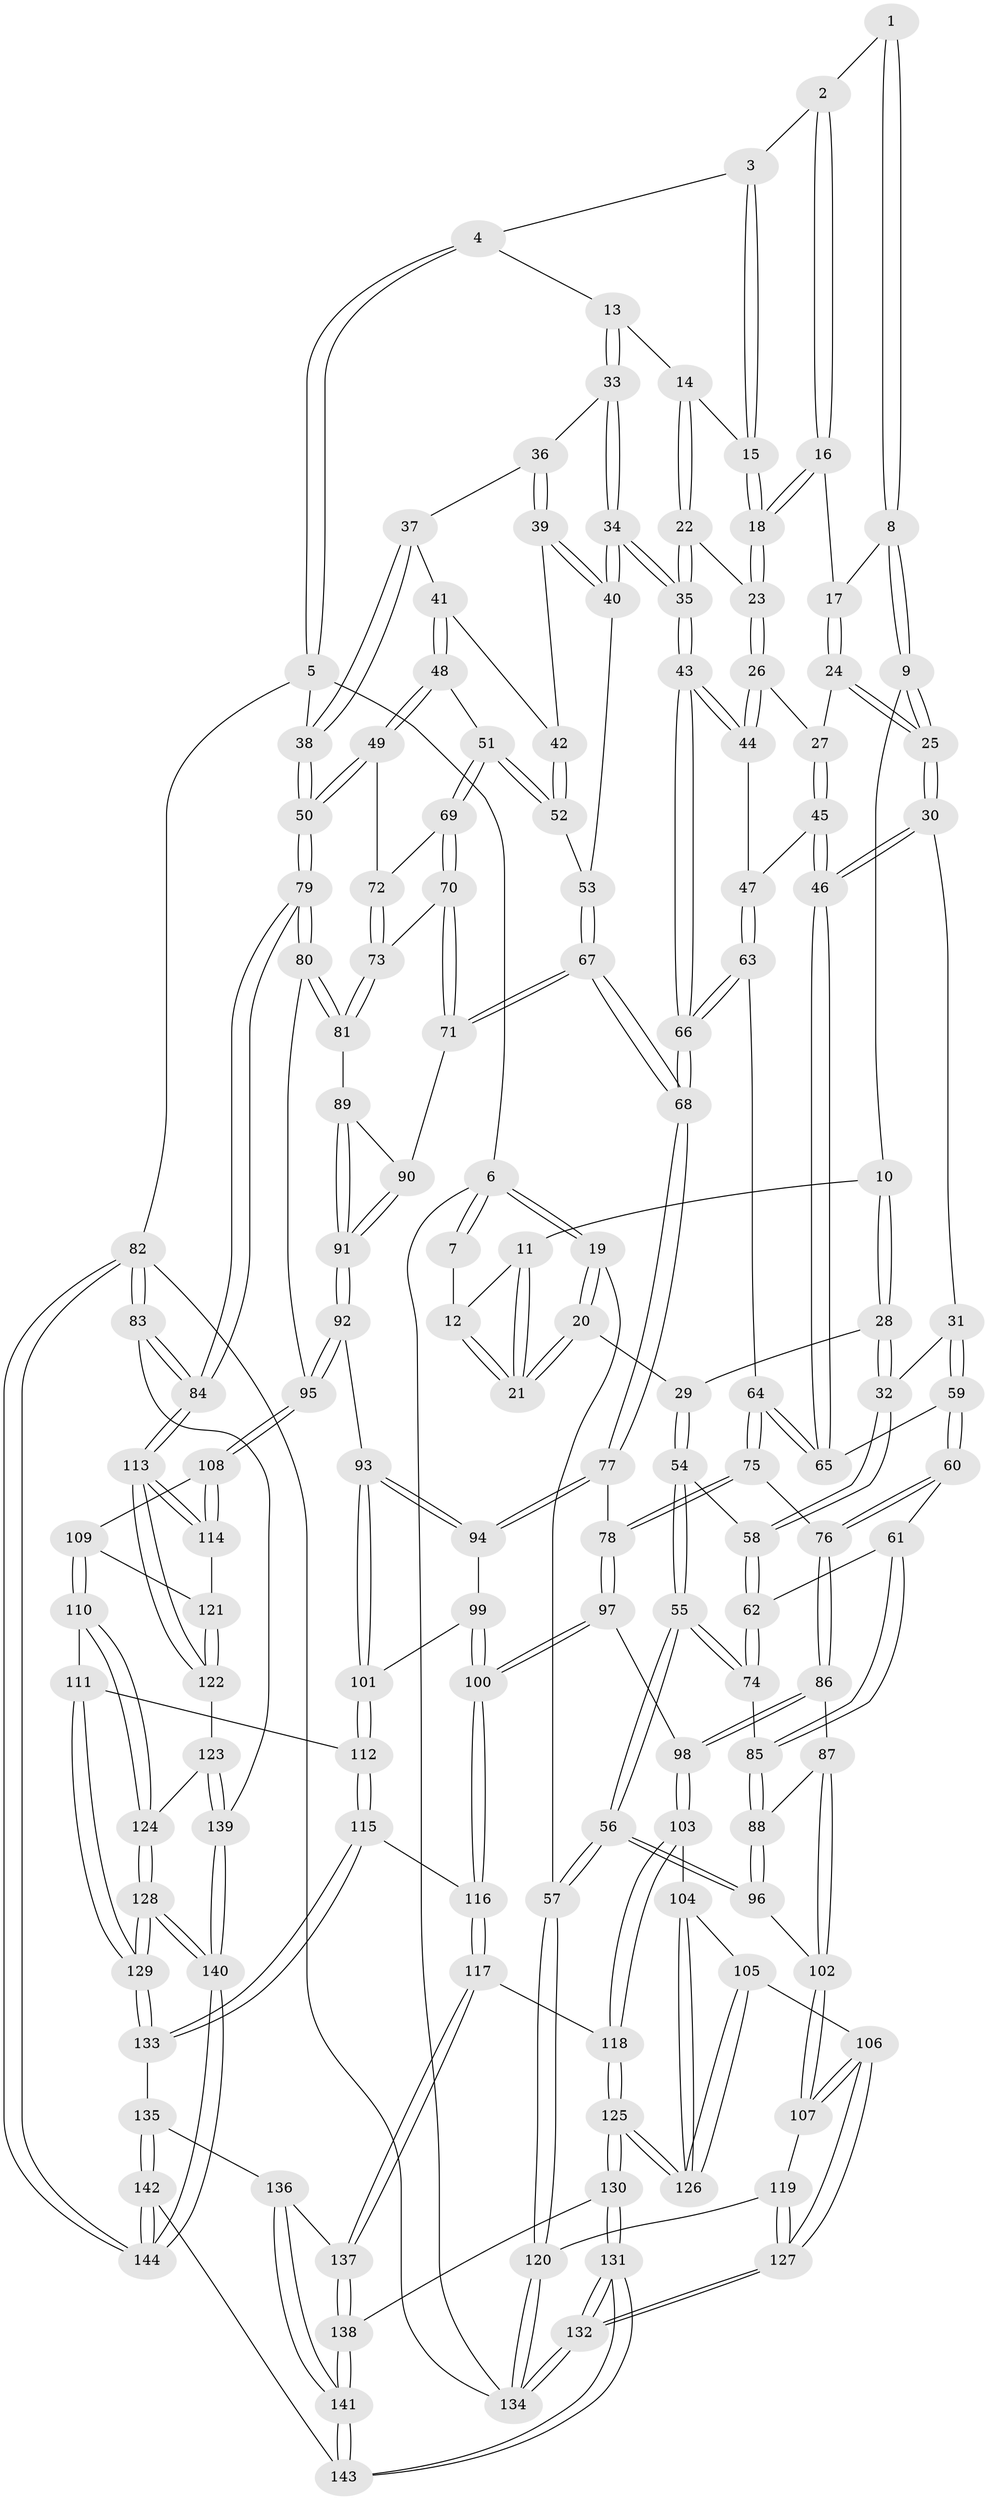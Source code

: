 // coarse degree distribution, {3: 0.03, 4: 0.25, 2: 0.03, 5: 0.52, 8: 0.02, 6: 0.1, 7: 0.05}
// Generated by graph-tools (version 1.1) at 2025/05/03/04/25 22:05:29]
// undirected, 144 vertices, 357 edges
graph export_dot {
graph [start="1"]
  node [color=gray90,style=filled];
  1 [pos="+0.2584450002209971+0"];
  2 [pos="+0.5067987591387081+0"];
  3 [pos="+0.5934992655966826+0"];
  4 [pos="+0.6428886083703794+0"];
  5 [pos="+1+0"];
  6 [pos="+0+0"];
  7 [pos="+0.15933374766716824+0"];
  8 [pos="+0.2716183609269782+0"];
  9 [pos="+0.22590638614677389+0.13038639976907998"];
  10 [pos="+0.2102694093471251+0.13399769649455084"];
  11 [pos="+0.16399657629698425+0.11002637596301938"];
  12 [pos="+0.12269736898720092+0"];
  13 [pos="+0.729163797169908+0.12811460032735303"];
  14 [pos="+0.7034311614947107+0.12225284734974354"];
  15 [pos="+0.6251064735124949+0.04520170006026087"];
  16 [pos="+0.46871805463558464+0.07632177800315051"];
  17 [pos="+0.36409268825901087+0.11961452533753816"];
  18 [pos="+0.5382318043629754+0.163208459739032"];
  19 [pos="+0+0.13802776505788233"];
  20 [pos="+0+0.17989113951181537"];
  21 [pos="+0.039835494487782834+0.13364398486009532"];
  22 [pos="+0.5682820077066693+0.18501019026138715"];
  23 [pos="+0.5391628190798589+0.16683561726347226"];
  24 [pos="+0.33562200105396633+0.16772862341320713"];
  25 [pos="+0.3198458320734968+0.17830547503079763"];
  26 [pos="+0.48206130969356414+0.2165424550559763"];
  27 [pos="+0.4598536868718494+0.2188940698954733"];
  28 [pos="+0.13446097574957405+0.252614983810516"];
  29 [pos="+0.05257974788883641+0.23492213097190942"];
  30 [pos="+0.3061032207591159+0.27025925880789475"];
  31 [pos="+0.18355771099155832+0.272328982114763"];
  32 [pos="+0.14289374741159122+0.26147773411129205"];
  33 [pos="+0.7333953393686894+0.1298668200848273"];
  34 [pos="+0.6736188516140559+0.2844666513799495"];
  35 [pos="+0.6448498843912687+0.3063128539776641"];
  36 [pos="+0.7916885956320633+0.12133722389350199"];
  37 [pos="+0.8342152013432323+0.10014885403200635"];
  38 [pos="+1+0"];
  39 [pos="+0.7784202542363646+0.2654760344770184"];
  40 [pos="+0.7743486211435799+0.26883680578417235"];
  41 [pos="+0.845625069669207+0.25705241418603036"];
  42 [pos="+0.8343237979992063+0.2644615547111037"];
  43 [pos="+0.6324800253094635+0.36079777771173244"];
  44 [pos="+0.4921072466677997+0.29894556154238827"];
  45 [pos="+0.4197121829125836+0.26854038994084534"];
  46 [pos="+0.318304731526816+0.2959306733139549"];
  47 [pos="+0.45651400567649925+0.32383549986549587"];
  48 [pos="+0.9041641346616244+0.2641418197371942"];
  49 [pos="+1+0.20011643533983495"];
  50 [pos="+1+0.15334533400814795"];
  51 [pos="+0.8495315357994778+0.34911467480247393"];
  52 [pos="+0.8462441804658849+0.3466125083197228"];
  53 [pos="+0.7999726007352592+0.33696951042035045"];
  54 [pos="+0.045772879447915985+0.39135145758155504"];
  55 [pos="+0+0.562492573496722"];
  56 [pos="+0+0.578596105301181"];
  57 [pos="+0+0.5871373515501322"];
  58 [pos="+0.1392636279245917+0.3779463022441823"];
  59 [pos="+0.2306207891122391+0.4041892681742524"];
  60 [pos="+0.21270672046603453+0.431573473804382"];
  61 [pos="+0.20612355975112986+0.4331755597195795"];
  62 [pos="+0.1981251601313231+0.43205002018705385"];
  63 [pos="+0.43174434814056195+0.36435851124723845"];
  64 [pos="+0.3940368232396714+0.38879524530164666"];
  65 [pos="+0.32186201063877606+0.3201951320382682"];
  66 [pos="+0.6359732938286197+0.4004514931054633"];
  67 [pos="+0.6602878340133325+0.43750241563836645"];
  68 [pos="+0.6463894309609806+0.4367024551291094"];
  69 [pos="+0.854460115342686+0.35667420589951393"];
  70 [pos="+0.8287524002356983+0.42054269952422973"];
  71 [pos="+0.7273378396831268+0.45575432508478503"];
  72 [pos="+0.9485510928967676+0.36995224369964613"];
  73 [pos="+0.9131997633027373+0.4752974439494607"];
  74 [pos="+0.11455358366571275+0.4865127436491483"];
  75 [pos="+0.4036066893766361+0.505444619142226"];
  76 [pos="+0.337470423930523+0.5179604778721407"];
  77 [pos="+0.6182644604857166+0.48320808923191616"];
  78 [pos="+0.41773397499731924+0.5145020190503412"];
  79 [pos="+1+0.6311931017098407"];
  80 [pos="+0.967703098106137+0.5398841524621123"];
  81 [pos="+0.9186879648565718+0.49990113596472097"];
  82 [pos="+1+1"];
  83 [pos="+1+0.9166035429806249"];
  84 [pos="+1+0.6970261575756446"];
  85 [pos="+0.1931284695505396+0.5706355729858111"];
  86 [pos="+0.2467547956226594+0.6207333630305432"];
  87 [pos="+0.2295715694787512+0.6216594144510577"];
  88 [pos="+0.19797453377425153+0.6035471722709427"];
  89 [pos="+0.8662119861294294+0.5190541358431516"];
  90 [pos="+0.7515235082343885+0.47853799381549145"];
  91 [pos="+0.8084479764227331+0.610092108944786"];
  92 [pos="+0.8048889887658002+0.6521967645983426"];
  93 [pos="+0.761758653719297+0.6510621956555135"];
  94 [pos="+0.6235873901437127+0.5173199602615317"];
  95 [pos="+0.8167843502269236+0.6613743778599885"];
  96 [pos="+0.02580058543686292+0.6095483956990295"];
  97 [pos="+0.43357465552732205+0.6339950700126168"];
  98 [pos="+0.3293854225392195+0.708301423337822"];
  99 [pos="+0.6011587707767803+0.5993449712037343"];
  100 [pos="+0.5246761329455049+0.7097325502662615"];
  101 [pos="+0.6894377736538649+0.7062574643474246"];
  102 [pos="+0.1753121269651927+0.7381451343215379"];
  103 [pos="+0.32868936339982907+0.7491844216246213"];
  104 [pos="+0.3037481025216709+0.7594183065489298"];
  105 [pos="+0.20416653569907797+0.7945769914547539"];
  106 [pos="+0.18633774084259322+0.7883717776371435"];
  107 [pos="+0.17549136036706245+0.7735825207883357"];
  108 [pos="+0.8276753026439279+0.6775954131479491"];
  109 [pos="+0.8262128870629234+0.7377532195986265"];
  110 [pos="+0.7738998968358655+0.805091593580391"];
  111 [pos="+0.7682061480456682+0.8072329107472744"];
  112 [pos="+0.6504835991121689+0.7827184870873187"];
  113 [pos="+1+0.6985096944345125"];
  114 [pos="+1+0.6935357885241208"];
  115 [pos="+0.6079741642041857+0.8036610024115273"];
  116 [pos="+0.5377747004468485+0.775724794039252"];
  117 [pos="+0.4590441842973815+0.8273332771877956"];
  118 [pos="+0.3765523648372233+0.8043615177590518"];
  119 [pos="+0.04100266802204629+0.7676400795462581"];
  120 [pos="+0+0.6530067286142146"];
  121 [pos="+0.860949172453424+0.7663127266698305"];
  122 [pos="+0.921944546659982+0.8312175959515178"];
  123 [pos="+0.8927981805661525+0.8789831206000013"];
  124 [pos="+0.8761662571815167+0.889722076400768"];
  125 [pos="+0.2731970562963363+0.9295669118927758"];
  126 [pos="+0.2647945541500354+0.9114848869915845"];
  127 [pos="+0.10725685840002684+0.906628662065773"];
  128 [pos="+0.7394036383256689+1"];
  129 [pos="+0.7250482142646446+1"];
  130 [pos="+0.2722026192757611+0.9400747002786"];
  131 [pos="+0.07953538844695915+1"];
  132 [pos="+0.017971064553946706+1"];
  133 [pos="+0.6356944481280487+0.9094242259964131"];
  134 [pos="+0+1"];
  135 [pos="+0.5086746784364172+0.936343847315329"];
  136 [pos="+0.4997253051693775+0.9303257379327734"];
  137 [pos="+0.456708626441512+0.8551043455701144"];
  138 [pos="+0.41060433684742775+0.930759427731659"];
  139 [pos="+0.980542367748555+0.9404277858570663"];
  140 [pos="+0.7394930913356512+1"];
  141 [pos="+0.43249623473705473+1"];
  142 [pos="+0.642551351629616+1"];
  143 [pos="+0.4292652094682595+1"];
  144 [pos="+0.7381770497948253+1"];
  1 -- 2;
  1 -- 8;
  1 -- 8;
  2 -- 3;
  2 -- 16;
  2 -- 16;
  3 -- 4;
  3 -- 15;
  3 -- 15;
  4 -- 5;
  4 -- 5;
  4 -- 13;
  5 -- 6;
  5 -- 38;
  5 -- 82;
  6 -- 7;
  6 -- 7;
  6 -- 19;
  6 -- 19;
  6 -- 134;
  7 -- 12;
  8 -- 9;
  8 -- 9;
  8 -- 17;
  9 -- 10;
  9 -- 25;
  9 -- 25;
  10 -- 11;
  10 -- 28;
  10 -- 28;
  11 -- 12;
  11 -- 21;
  11 -- 21;
  12 -- 21;
  12 -- 21;
  13 -- 14;
  13 -- 33;
  13 -- 33;
  14 -- 15;
  14 -- 22;
  14 -- 22;
  15 -- 18;
  15 -- 18;
  16 -- 17;
  16 -- 18;
  16 -- 18;
  17 -- 24;
  17 -- 24;
  18 -- 23;
  18 -- 23;
  19 -- 20;
  19 -- 20;
  19 -- 57;
  20 -- 21;
  20 -- 21;
  20 -- 29;
  22 -- 23;
  22 -- 35;
  22 -- 35;
  23 -- 26;
  23 -- 26;
  24 -- 25;
  24 -- 25;
  24 -- 27;
  25 -- 30;
  25 -- 30;
  26 -- 27;
  26 -- 44;
  26 -- 44;
  27 -- 45;
  27 -- 45;
  28 -- 29;
  28 -- 32;
  28 -- 32;
  29 -- 54;
  29 -- 54;
  30 -- 31;
  30 -- 46;
  30 -- 46;
  31 -- 32;
  31 -- 59;
  31 -- 59;
  32 -- 58;
  32 -- 58;
  33 -- 34;
  33 -- 34;
  33 -- 36;
  34 -- 35;
  34 -- 35;
  34 -- 40;
  34 -- 40;
  35 -- 43;
  35 -- 43;
  36 -- 37;
  36 -- 39;
  36 -- 39;
  37 -- 38;
  37 -- 38;
  37 -- 41;
  38 -- 50;
  38 -- 50;
  39 -- 40;
  39 -- 40;
  39 -- 42;
  40 -- 53;
  41 -- 42;
  41 -- 48;
  41 -- 48;
  42 -- 52;
  42 -- 52;
  43 -- 44;
  43 -- 44;
  43 -- 66;
  43 -- 66;
  44 -- 47;
  45 -- 46;
  45 -- 46;
  45 -- 47;
  46 -- 65;
  46 -- 65;
  47 -- 63;
  47 -- 63;
  48 -- 49;
  48 -- 49;
  48 -- 51;
  49 -- 50;
  49 -- 50;
  49 -- 72;
  50 -- 79;
  50 -- 79;
  51 -- 52;
  51 -- 52;
  51 -- 69;
  51 -- 69;
  52 -- 53;
  53 -- 67;
  53 -- 67;
  54 -- 55;
  54 -- 55;
  54 -- 58;
  55 -- 56;
  55 -- 56;
  55 -- 74;
  55 -- 74;
  56 -- 57;
  56 -- 57;
  56 -- 96;
  56 -- 96;
  57 -- 120;
  57 -- 120;
  58 -- 62;
  58 -- 62;
  59 -- 60;
  59 -- 60;
  59 -- 65;
  60 -- 61;
  60 -- 76;
  60 -- 76;
  61 -- 62;
  61 -- 85;
  61 -- 85;
  62 -- 74;
  62 -- 74;
  63 -- 64;
  63 -- 66;
  63 -- 66;
  64 -- 65;
  64 -- 65;
  64 -- 75;
  64 -- 75;
  66 -- 68;
  66 -- 68;
  67 -- 68;
  67 -- 68;
  67 -- 71;
  67 -- 71;
  68 -- 77;
  68 -- 77;
  69 -- 70;
  69 -- 70;
  69 -- 72;
  70 -- 71;
  70 -- 71;
  70 -- 73;
  71 -- 90;
  72 -- 73;
  72 -- 73;
  73 -- 81;
  73 -- 81;
  74 -- 85;
  75 -- 76;
  75 -- 78;
  75 -- 78;
  76 -- 86;
  76 -- 86;
  77 -- 78;
  77 -- 94;
  77 -- 94;
  78 -- 97;
  78 -- 97;
  79 -- 80;
  79 -- 80;
  79 -- 84;
  79 -- 84;
  80 -- 81;
  80 -- 81;
  80 -- 95;
  81 -- 89;
  82 -- 83;
  82 -- 83;
  82 -- 144;
  82 -- 144;
  82 -- 134;
  83 -- 84;
  83 -- 84;
  83 -- 139;
  84 -- 113;
  84 -- 113;
  85 -- 88;
  85 -- 88;
  86 -- 87;
  86 -- 98;
  86 -- 98;
  87 -- 88;
  87 -- 102;
  87 -- 102;
  88 -- 96;
  88 -- 96;
  89 -- 90;
  89 -- 91;
  89 -- 91;
  90 -- 91;
  90 -- 91;
  91 -- 92;
  91 -- 92;
  92 -- 93;
  92 -- 95;
  92 -- 95;
  93 -- 94;
  93 -- 94;
  93 -- 101;
  93 -- 101;
  94 -- 99;
  95 -- 108;
  95 -- 108;
  96 -- 102;
  97 -- 98;
  97 -- 100;
  97 -- 100;
  98 -- 103;
  98 -- 103;
  99 -- 100;
  99 -- 100;
  99 -- 101;
  100 -- 116;
  100 -- 116;
  101 -- 112;
  101 -- 112;
  102 -- 107;
  102 -- 107;
  103 -- 104;
  103 -- 118;
  103 -- 118;
  104 -- 105;
  104 -- 126;
  104 -- 126;
  105 -- 106;
  105 -- 126;
  105 -- 126;
  106 -- 107;
  106 -- 107;
  106 -- 127;
  106 -- 127;
  107 -- 119;
  108 -- 109;
  108 -- 114;
  108 -- 114;
  109 -- 110;
  109 -- 110;
  109 -- 121;
  110 -- 111;
  110 -- 124;
  110 -- 124;
  111 -- 112;
  111 -- 129;
  111 -- 129;
  112 -- 115;
  112 -- 115;
  113 -- 114;
  113 -- 114;
  113 -- 122;
  113 -- 122;
  114 -- 121;
  115 -- 116;
  115 -- 133;
  115 -- 133;
  116 -- 117;
  116 -- 117;
  117 -- 118;
  117 -- 137;
  117 -- 137;
  118 -- 125;
  118 -- 125;
  119 -- 120;
  119 -- 127;
  119 -- 127;
  120 -- 134;
  120 -- 134;
  121 -- 122;
  121 -- 122;
  122 -- 123;
  123 -- 124;
  123 -- 139;
  123 -- 139;
  124 -- 128;
  124 -- 128;
  125 -- 126;
  125 -- 126;
  125 -- 130;
  125 -- 130;
  127 -- 132;
  127 -- 132;
  128 -- 129;
  128 -- 129;
  128 -- 140;
  128 -- 140;
  129 -- 133;
  129 -- 133;
  130 -- 131;
  130 -- 131;
  130 -- 138;
  131 -- 132;
  131 -- 132;
  131 -- 143;
  131 -- 143;
  132 -- 134;
  132 -- 134;
  133 -- 135;
  135 -- 136;
  135 -- 142;
  135 -- 142;
  136 -- 137;
  136 -- 141;
  136 -- 141;
  137 -- 138;
  137 -- 138;
  138 -- 141;
  138 -- 141;
  139 -- 140;
  139 -- 140;
  140 -- 144;
  140 -- 144;
  141 -- 143;
  141 -- 143;
  142 -- 143;
  142 -- 144;
  142 -- 144;
}
